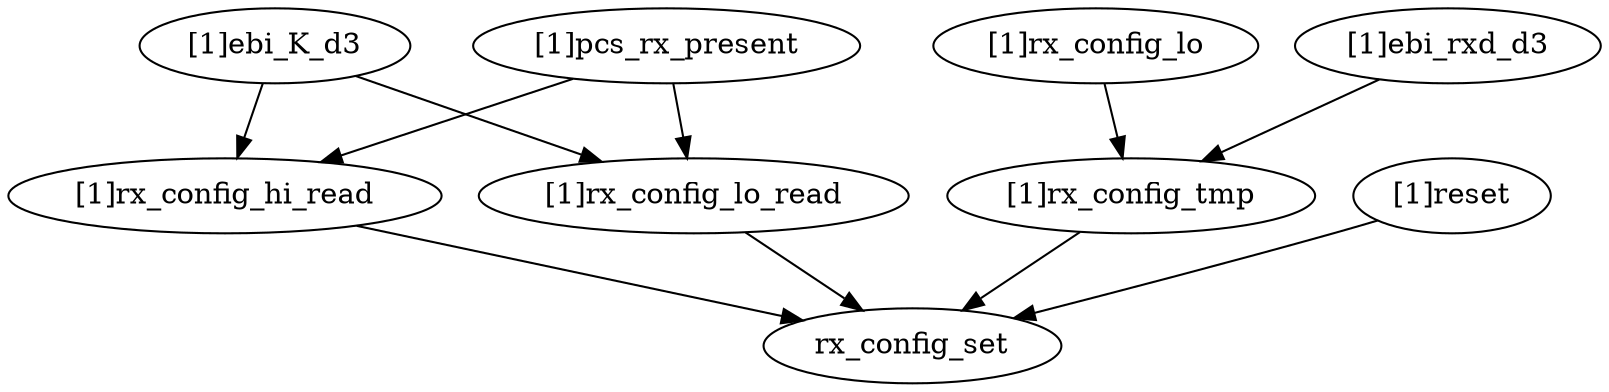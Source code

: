strict digraph "" {
	"[1]ebi_K_d3"	 [complexity=3,
		importance=0.0175742084751,
		rank=0.00585806949169];
	"[1]rx_config_hi_read"	 [complexity=1,
		importance=0.0129714329077,
		rank=0.0129714329077];
	"[1]ebi_K_d3" -> "[1]rx_config_hi_read";
	"[1]rx_config_lo_read"	 [complexity=1,
		importance=0.0129714329077,
		rank=0.0129714329077];
	"[1]ebi_K_d3" -> "[1]rx_config_lo_read";
	"[1]rx_config_lo"	 [complexity=5,
		importance=0.021888365346,
		rank=0.0043776730692];
	"[1]rx_config_tmp"	 [complexity=2,
		importance=0.0161845523882,
		rank=0.00809227619408];
	"[1]rx_config_lo" -> "[1]rx_config_tmp";
	"[1]pcs_rx_present"	 [complexity=2,
		importance=0.0598396449447,
		rank=0.0299198224723];
	"[1]pcs_rx_present" -> "[1]rx_config_hi_read";
	"[1]pcs_rx_present" -> "[1]rx_config_lo_read";
	rx_config_set	 [complexity=0,
		importance=0.0081503286615,
		rank=0.0];
	"[1]rx_config_tmp" -> rx_config_set;
	"[1]ebi_rxd_d3"	 [complexity=5,
		importance=0.0207886477915,
		rank=0.00415772955831];
	"[1]ebi_rxd_d3" -> "[1]rx_config_tmp";
	"[1]rx_config_hi_read" -> rx_config_set;
	"[1]rx_config_lo_read" -> rx_config_set;
	"[1]reset"	 [complexity=1,
		importance=0.0207155738984,
		rank=0.0207155738984];
	"[1]reset" -> rx_config_set;
}
